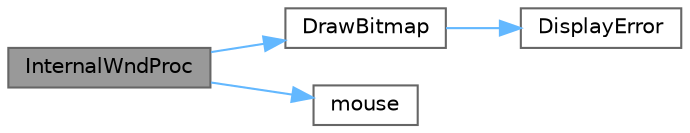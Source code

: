 digraph "InternalWndProc"
{
 // LATEX_PDF_SIZE
  bgcolor="transparent";
  edge [fontname=Helvetica,fontsize=10,labelfontname=Helvetica,labelfontsize=10];
  node [fontname=Helvetica,fontsize=10,shape=box,height=0.2,width=0.4];
  rankdir="LR";
  Node1 [id="Node000001",label="InternalWndProc",height=0.2,width=0.4,color="gray40", fillcolor="grey60", style="filled", fontcolor="black",tooltip="Win event processing function"];
  Node1 -> Node2 [id="edge1_Node000001_Node000002",color="steelblue1",style="solid",tooltip=" "];
  Node2 [id="Node000002",label="DrawBitmap",height=0.2,width=0.4,color="grey40", fillcolor="white", style="filled",URL="$d2dvideo_8cpp.html#a847328d1f08b8c0df2b69de7825f50ca",tooltip=" "];
  Node2 -> Node3 [id="edge2_Node000002_Node000003",color="steelblue1",style="solid",tooltip=" "];
  Node3 [id="Node000003",label="DisplayError",height=0.2,width=0.4,color="grey40", fillcolor="white", style="filled",URL="$d2dvideo_8cpp.html#a7f79c2d3b461307d16c21c5b5262f1a5",tooltip="Create a dialog box and tell the user what went wrong"];
  Node1 -> Node4 [id="edge3_Node000001_Node000004",color="steelblue1",style="solid",tooltip=" "];
  Node4 [id="Node000004",label="mouse",height=0.2,width=0.4,color="grey40", fillcolor="white", style="filled",URL="$d2dvideo_8cpp.html#ad73068c6c74e543e5fe9988635db9b14",tooltip=" "];
}
